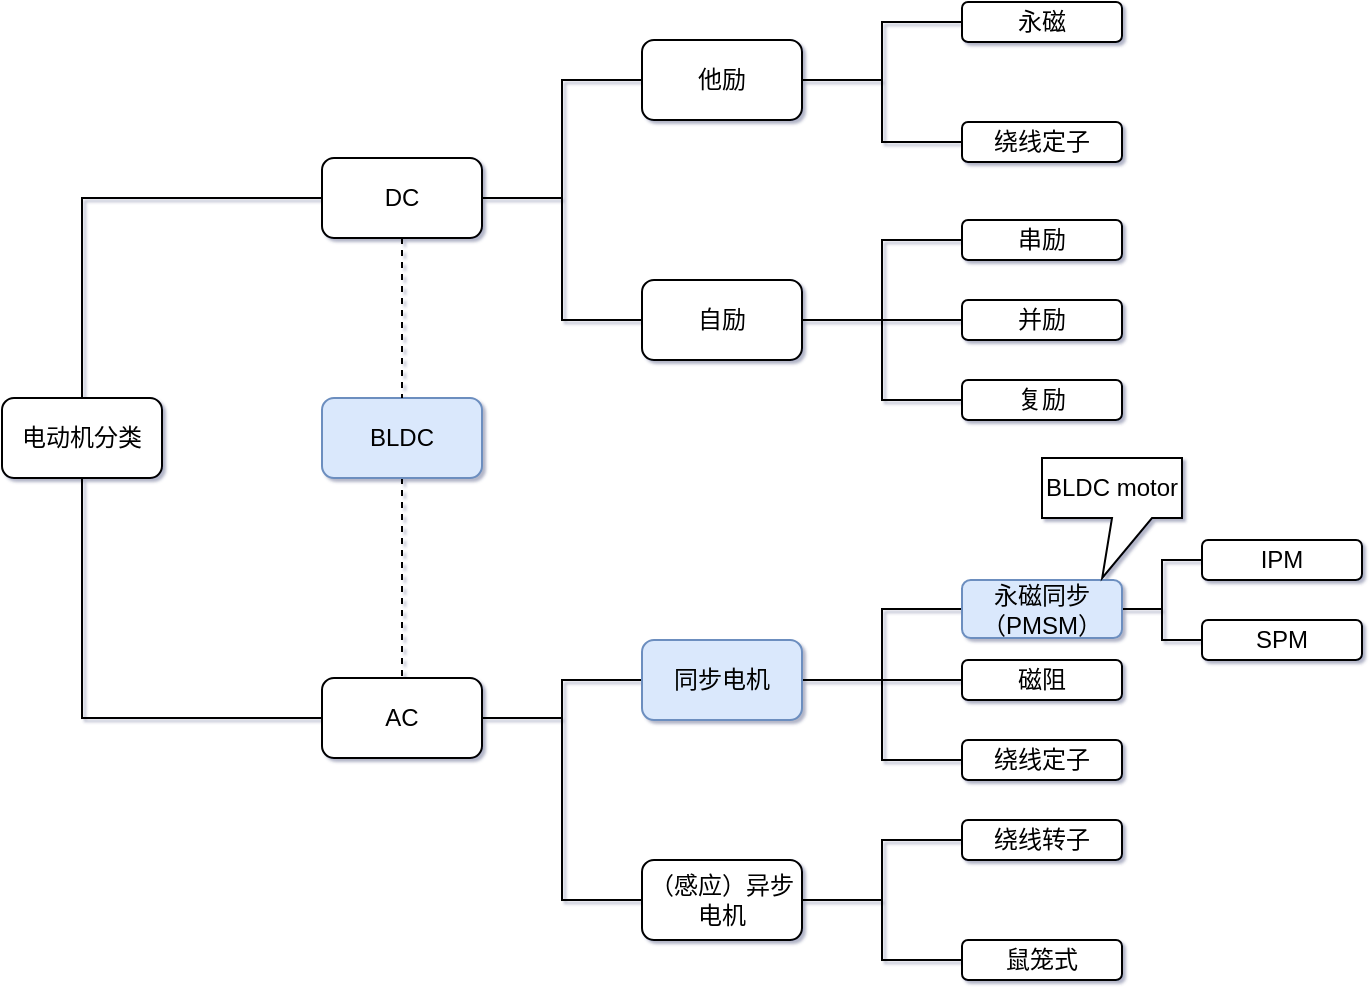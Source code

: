 <mxfile version="24.8.0" pages="2">
  <diagram name="第 1 页" id="QuG7LC7sdRnxYOh98Q5U">
    <mxGraphModel dx="954" dy="558" grid="0" gridSize="10" guides="1" tooltips="1" connect="1" arrows="1" fold="1" page="1" pageScale="1" pageWidth="1169" pageHeight="827" math="0" shadow="1">
      <root>
        <mxCell id="0" />
        <mxCell id="1" parent="0" />
        <mxCell id="OboERP0wbvoQKZKiwpHj-9" style="edgeStyle=orthogonalEdgeStyle;rounded=0;orthogonalLoop=1;jettySize=auto;html=1;exitX=0.5;exitY=1;exitDx=0;exitDy=0;entryX=0;entryY=0.5;entryDx=0;entryDy=0;endArrow=none;endFill=0;" parent="1" source="OboERP0wbvoQKZKiwpHj-1" target="OboERP0wbvoQKZKiwpHj-7" edge="1">
          <mxGeometry relative="1" as="geometry" />
        </mxCell>
        <mxCell id="OboERP0wbvoQKZKiwpHj-10" style="edgeStyle=orthogonalEdgeStyle;rounded=0;orthogonalLoop=1;jettySize=auto;html=1;exitX=0.5;exitY=0;exitDx=0;exitDy=0;entryX=0;entryY=0.5;entryDx=0;entryDy=0;endArrow=none;endFill=0;" parent="1" source="OboERP0wbvoQKZKiwpHj-1" target="OboERP0wbvoQKZKiwpHj-8" edge="1">
          <mxGeometry relative="1" as="geometry" />
        </mxCell>
        <mxCell id="OboERP0wbvoQKZKiwpHj-1" value="电动机分类" style="rounded=1;whiteSpace=wrap;html=1;" parent="1" vertex="1">
          <mxGeometry x="240" y="280" width="80" height="40" as="geometry" />
        </mxCell>
        <mxCell id="OboERP0wbvoQKZKiwpHj-50" style="edgeStyle=orthogonalEdgeStyle;rounded=0;orthogonalLoop=1;jettySize=auto;html=1;exitX=0.5;exitY=1;exitDx=0;exitDy=0;entryX=0.5;entryY=0;entryDx=0;entryDy=0;endArrow=none;endFill=0;dashed=1;" parent="1" source="OboERP0wbvoQKZKiwpHj-4" target="OboERP0wbvoQKZKiwpHj-7" edge="1">
          <mxGeometry relative="1" as="geometry" />
        </mxCell>
        <mxCell id="OboERP0wbvoQKZKiwpHj-4" value="BLDC" style="rounded=1;whiteSpace=wrap;html=1;fillColor=#dae8fc;strokeColor=#6c8ebf;" parent="1" vertex="1">
          <mxGeometry x="400" y="280" width="80" height="40" as="geometry" />
        </mxCell>
        <mxCell id="OboERP0wbvoQKZKiwpHj-32" style="edgeStyle=orthogonalEdgeStyle;rounded=0;orthogonalLoop=1;jettySize=auto;html=1;exitX=1;exitY=0.5;exitDx=0;exitDy=0;entryX=0;entryY=0.5;entryDx=0;entryDy=0;endArrow=none;endFill=0;" parent="1" source="OboERP0wbvoQKZKiwpHj-7" target="OboERP0wbvoQKZKiwpHj-30" edge="1">
          <mxGeometry relative="1" as="geometry" />
        </mxCell>
        <mxCell id="OboERP0wbvoQKZKiwpHj-33" style="edgeStyle=orthogonalEdgeStyle;rounded=0;orthogonalLoop=1;jettySize=auto;html=1;exitX=1;exitY=0.5;exitDx=0;exitDy=0;entryX=0;entryY=0.5;entryDx=0;entryDy=0;endArrow=none;endFill=0;" parent="1" source="OboERP0wbvoQKZKiwpHj-7" target="OboERP0wbvoQKZKiwpHj-31" edge="1">
          <mxGeometry relative="1" as="geometry" />
        </mxCell>
        <mxCell id="OboERP0wbvoQKZKiwpHj-7" value="AC" style="rounded=1;whiteSpace=wrap;html=1;" parent="1" vertex="1">
          <mxGeometry x="400" y="420" width="80" height="40" as="geometry" />
        </mxCell>
        <mxCell id="OboERP0wbvoQKZKiwpHj-12" style="edgeStyle=orthogonalEdgeStyle;rounded=0;orthogonalLoop=1;jettySize=auto;html=1;exitX=1;exitY=0.5;exitDx=0;exitDy=0;entryX=0;entryY=0.5;entryDx=0;entryDy=0;endArrow=none;endFill=0;" parent="1" source="OboERP0wbvoQKZKiwpHj-8" target="OboERP0wbvoQKZKiwpHj-11" edge="1">
          <mxGeometry relative="1" as="geometry" />
        </mxCell>
        <mxCell id="OboERP0wbvoQKZKiwpHj-15" style="edgeStyle=orthogonalEdgeStyle;rounded=0;orthogonalLoop=1;jettySize=auto;html=1;exitX=1;exitY=0.5;exitDx=0;exitDy=0;entryX=0;entryY=0.5;entryDx=0;entryDy=0;endArrow=none;endFill=0;" parent="1" source="OboERP0wbvoQKZKiwpHj-8" target="OboERP0wbvoQKZKiwpHj-13" edge="1">
          <mxGeometry relative="1" as="geometry" />
        </mxCell>
        <mxCell id="OboERP0wbvoQKZKiwpHj-49" style="edgeStyle=orthogonalEdgeStyle;rounded=0;orthogonalLoop=1;jettySize=auto;html=1;exitX=0.5;exitY=1;exitDx=0;exitDy=0;entryX=0.5;entryY=0;entryDx=0;entryDy=0;endArrow=none;endFill=0;dashed=1;" parent="1" source="OboERP0wbvoQKZKiwpHj-8" target="OboERP0wbvoQKZKiwpHj-4" edge="1">
          <mxGeometry relative="1" as="geometry" />
        </mxCell>
        <mxCell id="OboERP0wbvoQKZKiwpHj-8" value="DC" style="rounded=1;whiteSpace=wrap;html=1;" parent="1" vertex="1">
          <mxGeometry x="400" y="160" width="80" height="40" as="geometry" />
        </mxCell>
        <mxCell id="OboERP0wbvoQKZKiwpHj-21" style="edgeStyle=orthogonalEdgeStyle;rounded=0;orthogonalLoop=1;jettySize=auto;html=1;exitX=1;exitY=0.5;exitDx=0;exitDy=0;entryX=0;entryY=0.5;entryDx=0;entryDy=0;endArrow=none;endFill=0;" parent="1" source="OboERP0wbvoQKZKiwpHj-11" target="OboERP0wbvoQKZKiwpHj-16" edge="1">
          <mxGeometry relative="1" as="geometry" />
        </mxCell>
        <mxCell id="OboERP0wbvoQKZKiwpHj-22" style="edgeStyle=orthogonalEdgeStyle;rounded=0;orthogonalLoop=1;jettySize=auto;html=1;exitX=1;exitY=0.5;exitDx=0;exitDy=0;entryX=0;entryY=0.5;entryDx=0;entryDy=0;endArrow=none;endFill=0;" parent="1" source="OboERP0wbvoQKZKiwpHj-11" target="OboERP0wbvoQKZKiwpHj-17" edge="1">
          <mxGeometry relative="1" as="geometry" />
        </mxCell>
        <mxCell id="OboERP0wbvoQKZKiwpHj-11" value="他励" style="rounded=1;whiteSpace=wrap;html=1;" parent="1" vertex="1">
          <mxGeometry x="560" y="101" width="80" height="40" as="geometry" />
        </mxCell>
        <mxCell id="OboERP0wbvoQKZKiwpHj-27" style="edgeStyle=orthogonalEdgeStyle;rounded=0;orthogonalLoop=1;jettySize=auto;html=1;exitX=1;exitY=0.5;exitDx=0;exitDy=0;entryX=0;entryY=0.5;entryDx=0;entryDy=0;endArrow=none;endFill=0;" parent="1" source="OboERP0wbvoQKZKiwpHj-13" target="OboERP0wbvoQKZKiwpHj-23" edge="1">
          <mxGeometry relative="1" as="geometry" />
        </mxCell>
        <mxCell id="OboERP0wbvoQKZKiwpHj-28" style="edgeStyle=orthogonalEdgeStyle;rounded=0;orthogonalLoop=1;jettySize=auto;html=1;exitX=1;exitY=0.5;exitDx=0;exitDy=0;entryX=0;entryY=0.5;entryDx=0;entryDy=0;endArrow=none;endFill=0;" parent="1" source="OboERP0wbvoQKZKiwpHj-13" target="OboERP0wbvoQKZKiwpHj-24" edge="1">
          <mxGeometry relative="1" as="geometry" />
        </mxCell>
        <mxCell id="OboERP0wbvoQKZKiwpHj-29" style="edgeStyle=orthogonalEdgeStyle;rounded=0;orthogonalLoop=1;jettySize=auto;html=1;exitX=1;exitY=0.5;exitDx=0;exitDy=0;entryX=0;entryY=0.5;entryDx=0;entryDy=0;endArrow=none;endFill=0;" parent="1" source="OboERP0wbvoQKZKiwpHj-13" target="OboERP0wbvoQKZKiwpHj-25" edge="1">
          <mxGeometry relative="1" as="geometry" />
        </mxCell>
        <mxCell id="OboERP0wbvoQKZKiwpHj-13" value="自励" style="rounded=1;whiteSpace=wrap;html=1;" parent="1" vertex="1">
          <mxGeometry x="560" y="221" width="80" height="40" as="geometry" />
        </mxCell>
        <mxCell id="OboERP0wbvoQKZKiwpHj-16" value="永磁" style="rounded=1;whiteSpace=wrap;html=1;" parent="1" vertex="1">
          <mxGeometry x="720" y="82" width="80" height="20" as="geometry" />
        </mxCell>
        <mxCell id="OboERP0wbvoQKZKiwpHj-17" value="绕线定子" style="rounded=1;whiteSpace=wrap;html=1;" parent="1" vertex="1">
          <mxGeometry x="720" y="142" width="80" height="20" as="geometry" />
        </mxCell>
        <mxCell id="OboERP0wbvoQKZKiwpHj-23" value="串励" style="rounded=1;whiteSpace=wrap;html=1;" parent="1" vertex="1">
          <mxGeometry x="720" y="191" width="80" height="20" as="geometry" />
        </mxCell>
        <mxCell id="OboERP0wbvoQKZKiwpHj-24" value="并励" style="rounded=1;whiteSpace=wrap;html=1;" parent="1" vertex="1">
          <mxGeometry x="720" y="231" width="80" height="20" as="geometry" />
        </mxCell>
        <mxCell id="OboERP0wbvoQKZKiwpHj-25" value="复励" style="rounded=1;whiteSpace=wrap;html=1;" parent="1" vertex="1">
          <mxGeometry x="720" y="271" width="80" height="20" as="geometry" />
        </mxCell>
        <mxCell id="OboERP0wbvoQKZKiwpHj-37" style="edgeStyle=orthogonalEdgeStyle;rounded=0;orthogonalLoop=1;jettySize=auto;html=1;exitX=1;exitY=0.5;exitDx=0;exitDy=0;entryX=0;entryY=0.5;entryDx=0;entryDy=0;endArrow=none;endFill=0;" parent="1" source="OboERP0wbvoQKZKiwpHj-30" target="OboERP0wbvoQKZKiwpHj-34" edge="1">
          <mxGeometry relative="1" as="geometry" />
        </mxCell>
        <mxCell id="OboERP0wbvoQKZKiwpHj-38" style="edgeStyle=orthogonalEdgeStyle;rounded=0;orthogonalLoop=1;jettySize=auto;html=1;exitX=1;exitY=0.5;exitDx=0;exitDy=0;endArrow=none;endFill=0;" parent="1" source="OboERP0wbvoQKZKiwpHj-30" target="OboERP0wbvoQKZKiwpHj-35" edge="1">
          <mxGeometry relative="1" as="geometry" />
        </mxCell>
        <mxCell id="OboERP0wbvoQKZKiwpHj-39" style="edgeStyle=orthogonalEdgeStyle;rounded=0;orthogonalLoop=1;jettySize=auto;html=1;exitX=1;exitY=0.5;exitDx=0;exitDy=0;entryX=0;entryY=0.5;entryDx=0;entryDy=0;endArrow=none;endFill=0;" parent="1" source="OboERP0wbvoQKZKiwpHj-30" target="OboERP0wbvoQKZKiwpHj-36" edge="1">
          <mxGeometry relative="1" as="geometry" />
        </mxCell>
        <mxCell id="OboERP0wbvoQKZKiwpHj-30" value="同步电机" style="rounded=1;whiteSpace=wrap;html=1;fillColor=#dae8fc;strokeColor=#6c8ebf;" parent="1" vertex="1">
          <mxGeometry x="560" y="401" width="80" height="40" as="geometry" />
        </mxCell>
        <mxCell id="OboERP0wbvoQKZKiwpHj-42" style="edgeStyle=orthogonalEdgeStyle;rounded=0;orthogonalLoop=1;jettySize=auto;html=1;exitX=1;exitY=0.5;exitDx=0;exitDy=0;entryX=0;entryY=0.5;entryDx=0;entryDy=0;endArrow=none;endFill=0;" parent="1" source="OboERP0wbvoQKZKiwpHj-31" target="OboERP0wbvoQKZKiwpHj-40" edge="1">
          <mxGeometry relative="1" as="geometry" />
        </mxCell>
        <mxCell id="OboERP0wbvoQKZKiwpHj-43" style="edgeStyle=orthogonalEdgeStyle;rounded=0;orthogonalLoop=1;jettySize=auto;html=1;exitX=1;exitY=0.5;exitDx=0;exitDy=0;entryX=0;entryY=0.5;entryDx=0;entryDy=0;endArrow=none;endFill=0;" parent="1" source="OboERP0wbvoQKZKiwpHj-31" target="OboERP0wbvoQKZKiwpHj-41" edge="1">
          <mxGeometry relative="1" as="geometry" />
        </mxCell>
        <mxCell id="OboERP0wbvoQKZKiwpHj-31" value="（感应）异步电机" style="rounded=1;whiteSpace=wrap;html=1;" parent="1" vertex="1">
          <mxGeometry x="560" y="511" width="80" height="40" as="geometry" />
        </mxCell>
        <mxCell id="OboERP0wbvoQKZKiwpHj-47" style="edgeStyle=orthogonalEdgeStyle;rounded=0;orthogonalLoop=1;jettySize=auto;html=1;exitX=1;exitY=0.5;exitDx=0;exitDy=0;entryX=0;entryY=0.5;entryDx=0;entryDy=0;endArrow=none;endFill=0;" parent="1" source="OboERP0wbvoQKZKiwpHj-34" target="OboERP0wbvoQKZKiwpHj-44" edge="1">
          <mxGeometry relative="1" as="geometry" />
        </mxCell>
        <mxCell id="OboERP0wbvoQKZKiwpHj-48" style="edgeStyle=orthogonalEdgeStyle;rounded=0;orthogonalLoop=1;jettySize=auto;html=1;exitX=1;exitY=0.5;exitDx=0;exitDy=0;entryX=0;entryY=0.5;entryDx=0;entryDy=0;endArrow=none;endFill=0;" parent="1" source="OboERP0wbvoQKZKiwpHj-34" target="OboERP0wbvoQKZKiwpHj-45" edge="1">
          <mxGeometry relative="1" as="geometry" />
        </mxCell>
        <mxCell id="OboERP0wbvoQKZKiwpHj-34" value="永磁同步（PMSM）" style="rounded=1;whiteSpace=wrap;html=1;fillColor=#dae8fc;strokeColor=#6c8ebf;" parent="1" vertex="1">
          <mxGeometry x="720" y="371" width="80" height="29" as="geometry" />
        </mxCell>
        <mxCell id="OboERP0wbvoQKZKiwpHj-35" value="磁阻" style="rounded=1;whiteSpace=wrap;html=1;" parent="1" vertex="1">
          <mxGeometry x="720" y="411" width="80" height="20" as="geometry" />
        </mxCell>
        <mxCell id="OboERP0wbvoQKZKiwpHj-36" value="绕线定子" style="rounded=1;whiteSpace=wrap;html=1;" parent="1" vertex="1">
          <mxGeometry x="720" y="451" width="80" height="20" as="geometry" />
        </mxCell>
        <mxCell id="OboERP0wbvoQKZKiwpHj-40" value="绕线转子" style="rounded=1;whiteSpace=wrap;html=1;" parent="1" vertex="1">
          <mxGeometry x="720" y="491" width="80" height="20" as="geometry" />
        </mxCell>
        <mxCell id="OboERP0wbvoQKZKiwpHj-41" value="鼠笼式" style="rounded=1;whiteSpace=wrap;html=1;" parent="1" vertex="1">
          <mxGeometry x="720" y="551" width="80" height="20" as="geometry" />
        </mxCell>
        <mxCell id="OboERP0wbvoQKZKiwpHj-44" value="IPM" style="rounded=1;whiteSpace=wrap;html=1;" parent="1" vertex="1">
          <mxGeometry x="840" y="351" width="80" height="20" as="geometry" />
        </mxCell>
        <mxCell id="OboERP0wbvoQKZKiwpHj-45" value="SPM" style="rounded=1;whiteSpace=wrap;html=1;" parent="1" vertex="1">
          <mxGeometry x="840" y="391" width="80" height="20" as="geometry" />
        </mxCell>
        <mxCell id="OboERP0wbvoQKZKiwpHj-51" value="BLDC motor" style="shape=callout;whiteSpace=wrap;html=1;perimeter=calloutPerimeter;position2=0.43;" parent="1" vertex="1">
          <mxGeometry x="760" y="310" width="70" height="60" as="geometry" />
        </mxCell>
      </root>
    </mxGraphModel>
  </diagram>
  <diagram id="VLhkczR8caGx4do_qD8c" name="第 2 页">
    <mxGraphModel dx="954" dy="558" grid="1" gridSize="10" guides="1" tooltips="1" connect="1" arrows="1" fold="1" page="1" pageScale="1" pageWidth="1169" pageHeight="827" math="0" shadow="0">
      <root>
        <mxCell id="0" />
        <mxCell id="1" parent="0" />
        <mxCell id="kpbMKkVKMSY3dSEtXTpu-3" value="gate driver" style="rounded=1;whiteSpace=wrap;html=1;" vertex="1" parent="1">
          <mxGeometry x="760" y="120" width="80" height="40" as="geometry" />
        </mxCell>
        <mxCell id="kpbMKkVKMSY3dSEtXTpu-61" value="" style="group" vertex="1" connectable="0" parent="1">
          <mxGeometry x="80" y="80" width="545" height="372" as="geometry" />
        </mxCell>
        <mxCell id="kpbMKkVKMSY3dSEtXTpu-2" value="" style="rounded=1;whiteSpace=wrap;html=1;" vertex="1" parent="kpbMKkVKMSY3dSEtXTpu-61">
          <mxGeometry x="210" y="120" width="280" height="120" as="geometry" />
        </mxCell>
        <mxCell id="kpbMKkVKMSY3dSEtXTpu-27" value="" style="verticalLabelPosition=bottom;shadow=0;dashed=0;align=center;html=1;verticalAlign=top;shape=mxgraph.electrical.mosfets1.p-channel_mosfet_1;fillColor=#dae8fc;strokeColor=#6c8ebf;" vertex="1" parent="kpbMKkVKMSY3dSEtXTpu-61">
          <mxGeometry x="50" y="52" width="95" height="100" as="geometry" />
        </mxCell>
        <mxCell id="kpbMKkVKMSY3dSEtXTpu-28" value="" style="verticalLabelPosition=bottom;shadow=0;dashed=0;align=center;html=1;verticalAlign=top;shape=mxgraph.electrical.mosfets1.p-channel_mosfet_1;fillColor=#f5f5f5;strokeColor=#666666;fontColor=#333333;" vertex="1" parent="kpbMKkVKMSY3dSEtXTpu-61">
          <mxGeometry x="50" y="252" width="95" height="100" as="geometry" />
        </mxCell>
        <mxCell id="kpbMKkVKMSY3dSEtXTpu-29" style="edgeStyle=orthogonalEdgeStyle;rounded=0;orthogonalLoop=1;jettySize=auto;html=1;exitX=0.7;exitY=0;exitDx=0;exitDy=0;exitPerimeter=0;endArrow=oval;endFill=1;" edge="1" source="kpbMKkVKMSY3dSEtXTpu-30" parent="kpbMKkVKMSY3dSEtXTpu-61">
          <mxGeometry relative="1" as="geometry">
            <mxPoint x="317" y="32" as="targetPoint" />
          </mxGeometry>
        </mxCell>
        <mxCell id="kpbMKkVKMSY3dSEtXTpu-30" value="" style="verticalLabelPosition=bottom;shadow=0;dashed=0;align=center;html=1;verticalAlign=top;shape=mxgraph.electrical.mosfets1.p-channel_mosfet_1;fillColor=#dae8fc;strokeColor=#6c8ebf;" vertex="1" parent="kpbMKkVKMSY3dSEtXTpu-61">
          <mxGeometry x="250" y="52" width="95" height="100" as="geometry" />
        </mxCell>
        <mxCell id="kpbMKkVKMSY3dSEtXTpu-31" style="edgeStyle=orthogonalEdgeStyle;rounded=0;orthogonalLoop=1;jettySize=auto;html=1;exitX=0.7;exitY=1;exitDx=0;exitDy=0;exitPerimeter=0;endArrow=oval;endFill=1;" edge="1" source="kpbMKkVKMSY3dSEtXTpu-32" parent="kpbMKkVKMSY3dSEtXTpu-61">
          <mxGeometry relative="1" as="geometry">
            <mxPoint x="317" y="372" as="targetPoint" />
          </mxGeometry>
        </mxCell>
        <mxCell id="kpbMKkVKMSY3dSEtXTpu-32" value="" style="verticalLabelPosition=bottom;shadow=0;dashed=0;align=center;html=1;verticalAlign=top;shape=mxgraph.electrical.mosfets1.p-channel_mosfet_1;fillColor=#f5f5f5;strokeColor=#666666;fontColor=#333333;" vertex="1" parent="kpbMKkVKMSY3dSEtXTpu-61">
          <mxGeometry x="250" y="252" width="95" height="100" as="geometry" />
        </mxCell>
        <mxCell id="kpbMKkVKMSY3dSEtXTpu-33" value="" style="verticalLabelPosition=bottom;shadow=0;dashed=0;align=center;html=1;verticalAlign=top;shape=mxgraph.electrical.mosfets1.p-channel_mosfet_1;fillColor=#dae8fc;strokeColor=#6c8ebf;" vertex="1" parent="kpbMKkVKMSY3dSEtXTpu-61">
          <mxGeometry x="450" y="52" width="95" height="100" as="geometry" />
        </mxCell>
        <mxCell id="kpbMKkVKMSY3dSEtXTpu-34" value="" style="verticalLabelPosition=bottom;shadow=0;dashed=0;align=center;html=1;verticalAlign=top;shape=mxgraph.electrical.mosfets1.p-channel_mosfet_1;fillColor=#f5f5f5;strokeColor=#666666;fontColor=#333333;" vertex="1" parent="kpbMKkVKMSY3dSEtXTpu-61">
          <mxGeometry x="450" y="252" width="95" height="100" as="geometry" />
        </mxCell>
        <mxCell id="kpbMKkVKMSY3dSEtXTpu-35" style="edgeStyle=orthogonalEdgeStyle;rounded=0;orthogonalLoop=1;jettySize=auto;html=1;exitX=0.7;exitY=0;exitDx=0;exitDy=0;exitPerimeter=0;entryX=0.7;entryY=0;entryDx=0;entryDy=0;entryPerimeter=0;endArrow=none;endFill=0;" edge="1" source="kpbMKkVKMSY3dSEtXTpu-27" target="kpbMKkVKMSY3dSEtXTpu-33" parent="kpbMKkVKMSY3dSEtXTpu-61">
          <mxGeometry relative="1" as="geometry" />
        </mxCell>
        <mxCell id="kpbMKkVKMSY3dSEtXTpu-36" style="edgeStyle=orthogonalEdgeStyle;rounded=0;orthogonalLoop=1;jettySize=auto;html=1;exitX=0.7;exitY=1;exitDx=0;exitDy=0;exitPerimeter=0;entryX=0.7;entryY=0;entryDx=0;entryDy=0;entryPerimeter=0;endArrow=none;endFill=0;" edge="1" source="kpbMKkVKMSY3dSEtXTpu-27" target="kpbMKkVKMSY3dSEtXTpu-28" parent="kpbMKkVKMSY3dSEtXTpu-61">
          <mxGeometry relative="1" as="geometry" />
        </mxCell>
        <mxCell id="kpbMKkVKMSY3dSEtXTpu-37" style="edgeStyle=orthogonalEdgeStyle;rounded=0;orthogonalLoop=1;jettySize=auto;html=1;exitX=0.7;exitY=1;exitDx=0;exitDy=0;exitPerimeter=0;entryX=0.7;entryY=0;entryDx=0;entryDy=0;entryPerimeter=0;endArrow=none;endFill=0;" edge="1" source="kpbMKkVKMSY3dSEtXTpu-30" target="kpbMKkVKMSY3dSEtXTpu-32" parent="kpbMKkVKMSY3dSEtXTpu-61">
          <mxGeometry relative="1" as="geometry" />
        </mxCell>
        <mxCell id="kpbMKkVKMSY3dSEtXTpu-38" style="edgeStyle=orthogonalEdgeStyle;rounded=0;orthogonalLoop=1;jettySize=auto;html=1;exitX=0.7;exitY=1;exitDx=0;exitDy=0;exitPerimeter=0;entryX=0.7;entryY=0;entryDx=0;entryDy=0;entryPerimeter=0;endArrow=none;endFill=0;" edge="1" source="kpbMKkVKMSY3dSEtXTpu-33" target="kpbMKkVKMSY3dSEtXTpu-34" parent="kpbMKkVKMSY3dSEtXTpu-61">
          <mxGeometry relative="1" as="geometry" />
        </mxCell>
        <mxCell id="kpbMKkVKMSY3dSEtXTpu-39" style="edgeStyle=orthogonalEdgeStyle;rounded=0;orthogonalLoop=1;jettySize=auto;html=1;exitX=0.7;exitY=1;exitDx=0;exitDy=0;exitPerimeter=0;entryX=0.7;entryY=1;entryDx=0;entryDy=0;entryPerimeter=0;endArrow=none;endFill=0;" edge="1" source="kpbMKkVKMSY3dSEtXTpu-28" target="kpbMKkVKMSY3dSEtXTpu-34" parent="kpbMKkVKMSY3dSEtXTpu-61">
          <mxGeometry relative="1" as="geometry" />
        </mxCell>
        <mxCell id="kpbMKkVKMSY3dSEtXTpu-40" value="Q1" style="text;html=1;align=center;verticalAlign=middle;resizable=0;points=[];autosize=1;strokeColor=none;fillColor=none;" vertex="1" parent="kpbMKkVKMSY3dSEtXTpu-61">
          <mxGeometry x="60" y="87" width="40" height="30" as="geometry" />
        </mxCell>
        <mxCell id="kpbMKkVKMSY3dSEtXTpu-41" value="Q3" style="text;html=1;align=center;verticalAlign=middle;resizable=0;points=[];autosize=1;strokeColor=none;fillColor=none;" vertex="1" parent="kpbMKkVKMSY3dSEtXTpu-61">
          <mxGeometry x="260" y="87" width="40" height="30" as="geometry" />
        </mxCell>
        <mxCell id="kpbMKkVKMSY3dSEtXTpu-42" value="Q5" style="text;html=1;align=center;verticalAlign=middle;resizable=0;points=[];autosize=1;strokeColor=none;fillColor=none;" vertex="1" parent="kpbMKkVKMSY3dSEtXTpu-61">
          <mxGeometry x="455" y="82" width="40" height="30" as="geometry" />
        </mxCell>
        <mxCell id="kpbMKkVKMSY3dSEtXTpu-43" value="Q0" style="text;html=1;align=center;verticalAlign=middle;resizable=0;points=[];autosize=1;strokeColor=none;fillColor=none;" vertex="1" parent="kpbMKkVKMSY3dSEtXTpu-61">
          <mxGeometry x="60" y="287" width="40" height="30" as="geometry" />
        </mxCell>
        <mxCell id="kpbMKkVKMSY3dSEtXTpu-44" value="Q2" style="text;html=1;align=center;verticalAlign=middle;resizable=0;points=[];autosize=1;strokeColor=none;fillColor=none;" vertex="1" parent="kpbMKkVKMSY3dSEtXTpu-61">
          <mxGeometry x="260" y="287" width="40" height="30" as="geometry" />
        </mxCell>
        <mxCell id="kpbMKkVKMSY3dSEtXTpu-45" value="Q4" style="text;html=1;align=center;verticalAlign=middle;resizable=0;points=[];autosize=1;strokeColor=none;fillColor=none;" vertex="1" parent="kpbMKkVKMSY3dSEtXTpu-61">
          <mxGeometry x="455" y="287" width="40" height="30" as="geometry" />
        </mxCell>
        <mxCell id="kpbMKkVKMSY3dSEtXTpu-46" value="" style="endArrow=none;html=1;rounded=0;startArrow=oval;startFill=1;" edge="1" parent="kpbMKkVKMSY3dSEtXTpu-61">
          <mxGeometry width="50" height="50" relative="1" as="geometry">
            <mxPoint x="116" y="32" as="sourcePoint" />
            <mxPoint x="10" y="32" as="targetPoint" />
          </mxGeometry>
        </mxCell>
        <mxCell id="kpbMKkVKMSY3dSEtXTpu-47" value="" style="endArrow=none;html=1;rounded=0;startArrow=oval;startFill=1;" edge="1" parent="kpbMKkVKMSY3dSEtXTpu-61">
          <mxGeometry width="50" height="50" relative="1" as="geometry">
            <mxPoint x="117" y="372" as="sourcePoint" />
            <mxPoint x="10" y="372" as="targetPoint" />
          </mxGeometry>
        </mxCell>
        <mxCell id="kpbMKkVKMSY3dSEtXTpu-48" value="U+" style="text;html=1;align=center;verticalAlign=middle;resizable=0;points=[];autosize=1;strokeColor=none;fillColor=none;" vertex="1" parent="kpbMKkVKMSY3dSEtXTpu-61">
          <mxGeometry width="40" height="30" as="geometry" />
        </mxCell>
      </root>
    </mxGraphModel>
  </diagram>
</mxfile>
